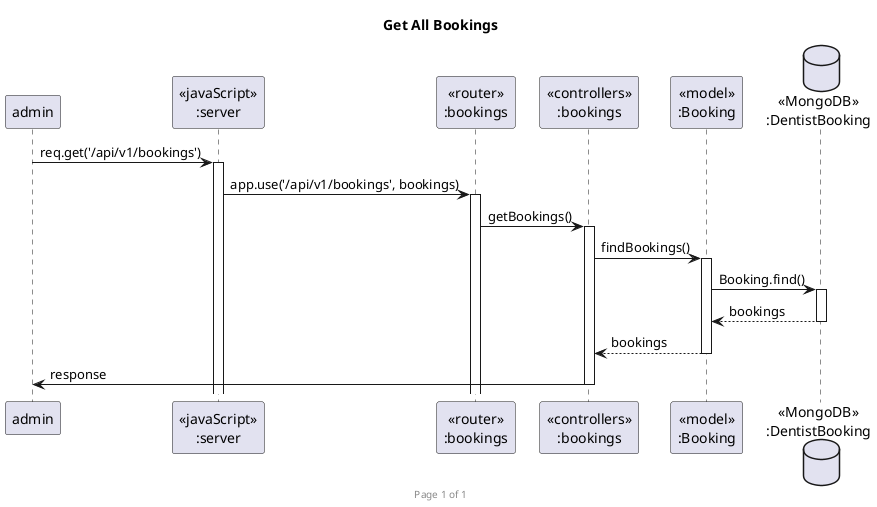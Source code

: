 @startuml Get All Bookings

footer Page %page% of %lastpage%
title "Get All Bookings"

participant "admin" as user
participant "<<javaScript>>\n:server" as server
participant "<<router>>\n:bookings" as routerbooking
participant "<<controllers>>\n:bookings" as controllersbookings
participant "<<model>>\n:Booking" as modelBooking
database "<<MongoDB>>\n:DentistBooking" as DentistBookingDatabase

' user sends a GET request to fetch all bookings
user->server ++: req.get('/api/v1/bookings')
server->routerbooking ++: app.use('/api/v1/bookings', bookings)
routerbooking -> controllersbookings ++: getBookings()
' Controller fetches bookings from the database
controllersbookings -> modelBooking ++: findBookings()
modelBooking -> DentistBookingDatabase ++: Booking.find()
DentistBookingDatabase --> modelBooking --: bookings
' Controller sends response back to user
controllersbookings <-- modelBooking --: bookings
controllersbookings -> user --: response

@enduml
